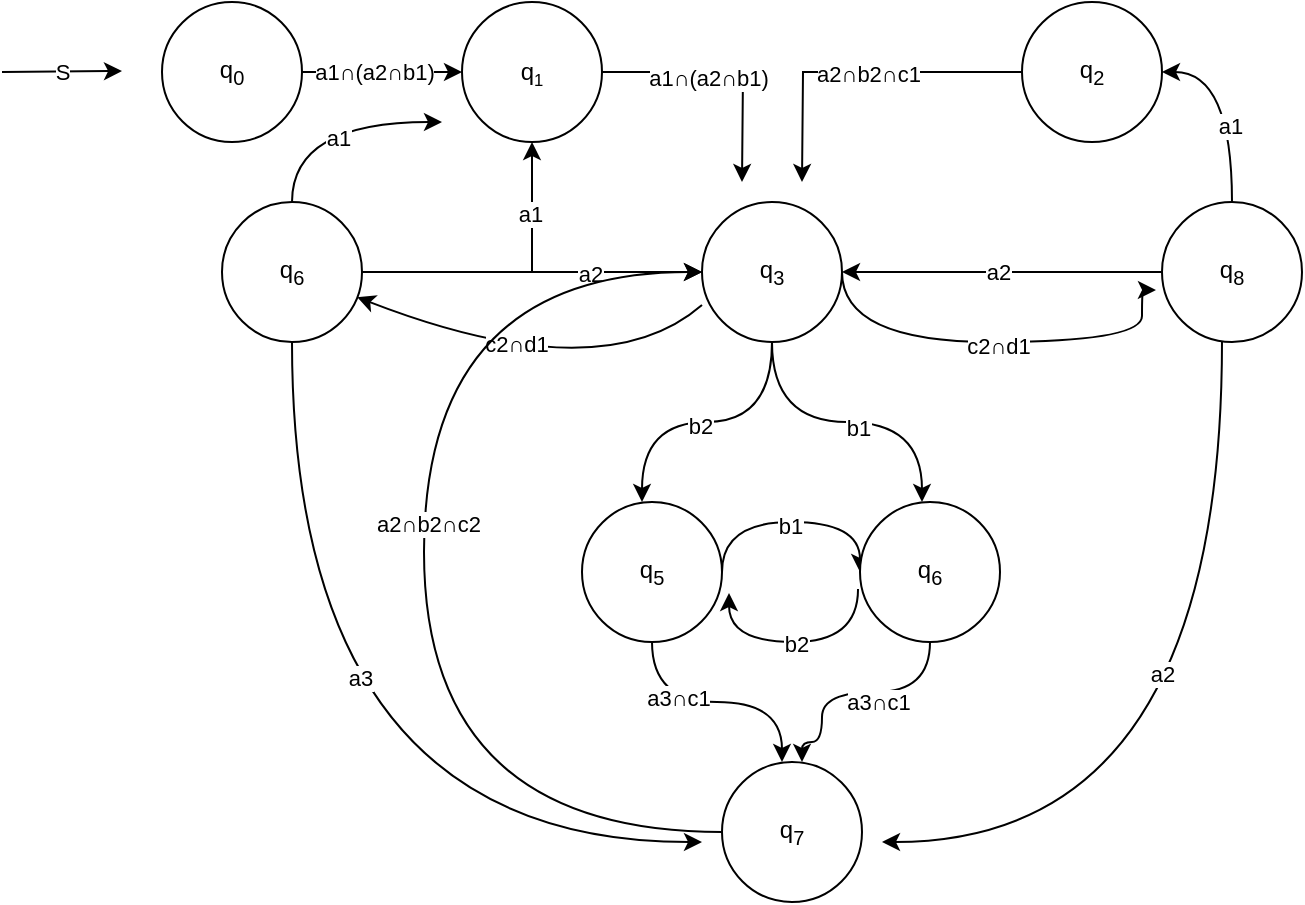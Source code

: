 <mxfile version="24.2.7" type="github">
  <diagram name="第 1 页" id="yigUMa5FMr82ng33Ixnq">
    <mxGraphModel dx="1829" dy="631" grid="1" gridSize="10" guides="1" tooltips="1" connect="1" arrows="1" fold="1" page="1" pageScale="1" pageWidth="827" pageHeight="1169" math="0" shadow="0">
      <root>
        <mxCell id="0" />
        <mxCell id="1" parent="0" />
        <mxCell id="i7xoNkSGH8t6gFRD0tp1-2" style="edgeStyle=orthogonalEdgeStyle;rounded=0;orthogonalLoop=1;jettySize=auto;html=1;" edge="1" parent="1" source="i7xoNkSGH8t6gFRD0tp1-1">
          <mxGeometry relative="1" as="geometry">
            <mxPoint x="320" y="150" as="targetPoint" />
          </mxGeometry>
        </mxCell>
        <mxCell id="i7xoNkSGH8t6gFRD0tp1-6" value="a1∩(a2∩b1)" style="edgeLabel;html=1;align=center;verticalAlign=middle;resizable=0;points=[];" vertex="1" connectable="0" parent="i7xoNkSGH8t6gFRD0tp1-2">
          <mxGeometry x="-0.171" y="-2" relative="1" as="geometry">
            <mxPoint x="1" y="1" as="offset" />
          </mxGeometry>
        </mxCell>
        <mxCell id="i7xoNkSGH8t6gFRD0tp1-1" value="q&lt;span style=&quot;font-size: 10px;&quot;&gt;&lt;sub&gt;1&lt;/sub&gt;&lt;/span&gt;" style="ellipse;whiteSpace=wrap;html=1;aspect=fixed;" vertex="1" parent="1">
          <mxGeometry x="180" y="60" width="70" height="70" as="geometry" />
        </mxCell>
        <mxCell id="i7xoNkSGH8t6gFRD0tp1-14" style="edgeStyle=orthogonalEdgeStyle;rounded=0;orthogonalLoop=1;jettySize=auto;html=1;" edge="1" parent="1" source="i7xoNkSGH8t6gFRD0tp1-12">
          <mxGeometry relative="1" as="geometry">
            <mxPoint x="350" y="150" as="targetPoint" />
          </mxGeometry>
        </mxCell>
        <mxCell id="i7xoNkSGH8t6gFRD0tp1-15" value="a2∩b2∩c1" style="edgeLabel;html=1;align=center;verticalAlign=middle;resizable=0;points=[];" vertex="1" connectable="0" parent="i7xoNkSGH8t6gFRD0tp1-14">
          <mxGeometry x="-0.051" y="1" relative="1" as="geometry">
            <mxPoint x="1" as="offset" />
          </mxGeometry>
        </mxCell>
        <mxCell id="i7xoNkSGH8t6gFRD0tp1-12" value="q&lt;sub&gt;2&lt;/sub&gt;" style="ellipse;whiteSpace=wrap;html=1;" vertex="1" parent="1">
          <mxGeometry x="460" y="60" width="70" height="70" as="geometry" />
        </mxCell>
        <mxCell id="i7xoNkSGH8t6gFRD0tp1-32" style="edgeStyle=orthogonalEdgeStyle;curved=1;rounded=0;orthogonalLoop=1;jettySize=auto;html=1;" edge="1" parent="1" source="i7xoNkSGH8t6gFRD0tp1-13">
          <mxGeometry relative="1" as="geometry">
            <mxPoint x="270" y="310" as="targetPoint" />
            <Array as="points">
              <mxPoint x="335" y="270" />
              <mxPoint x="270" y="270" />
              <mxPoint x="270" y="310" />
            </Array>
          </mxGeometry>
        </mxCell>
        <mxCell id="i7xoNkSGH8t6gFRD0tp1-38" value="b2" style="edgeLabel;html=1;align=center;verticalAlign=middle;resizable=0;points=[];" vertex="1" connectable="0" parent="i7xoNkSGH8t6gFRD0tp1-32">
          <mxGeometry x="0.069" y="2" relative="1" as="geometry">
            <mxPoint x="1" as="offset" />
          </mxGeometry>
        </mxCell>
        <mxCell id="i7xoNkSGH8t6gFRD0tp1-33" style="edgeStyle=orthogonalEdgeStyle;curved=1;rounded=0;orthogonalLoop=1;jettySize=auto;html=1;exitX=0.5;exitY=1;exitDx=0;exitDy=0;" edge="1" parent="1" source="i7xoNkSGH8t6gFRD0tp1-13">
          <mxGeometry relative="1" as="geometry">
            <mxPoint x="410" y="310" as="targetPoint" />
            <Array as="points">
              <mxPoint x="335" y="270" />
              <mxPoint x="410" y="270" />
              <mxPoint x="410" y="310" />
            </Array>
          </mxGeometry>
        </mxCell>
        <mxCell id="i7xoNkSGH8t6gFRD0tp1-39" value="b1" style="edgeLabel;html=1;align=center;verticalAlign=middle;resizable=0;points=[];" vertex="1" connectable="0" parent="i7xoNkSGH8t6gFRD0tp1-33">
          <mxGeometry x="0.052" y="-2" relative="1" as="geometry">
            <mxPoint x="1" y="1" as="offset" />
          </mxGeometry>
        </mxCell>
        <mxCell id="i7xoNkSGH8t6gFRD0tp1-61" style="edgeStyle=orthogonalEdgeStyle;curved=1;rounded=0;orthogonalLoop=1;jettySize=auto;html=1;exitX=1;exitY=0.5;exitDx=0;exitDy=0;entryX=-0.043;entryY=0.629;entryDx=0;entryDy=0;entryPerimeter=0;" edge="1" parent="1" source="i7xoNkSGH8t6gFRD0tp1-13" target="i7xoNkSGH8t6gFRD0tp1-56">
          <mxGeometry relative="1" as="geometry">
            <mxPoint x="520" y="210" as="targetPoint" />
            <mxPoint x="380" y="200" as="sourcePoint" />
            <Array as="points">
              <mxPoint x="370" y="230" />
              <mxPoint x="520" y="230" />
              <mxPoint x="520" y="204" />
            </Array>
          </mxGeometry>
        </mxCell>
        <mxCell id="i7xoNkSGH8t6gFRD0tp1-62" value="c2∩d1" style="edgeLabel;html=1;align=center;verticalAlign=middle;resizable=0;points=[];" vertex="1" connectable="0" parent="i7xoNkSGH8t6gFRD0tp1-61">
          <mxGeometry x="0.032" y="-1" relative="1" as="geometry">
            <mxPoint y="1" as="offset" />
          </mxGeometry>
        </mxCell>
        <mxCell id="i7xoNkSGH8t6gFRD0tp1-13" value="q&lt;sub&gt;3&lt;/sub&gt;" style="ellipse;whiteSpace=wrap;html=1;" vertex="1" parent="1">
          <mxGeometry x="300" y="160" width="70" height="70" as="geometry" />
        </mxCell>
        <mxCell id="i7xoNkSGH8t6gFRD0tp1-19" style="edgeStyle=orthogonalEdgeStyle;rounded=0;orthogonalLoop=1;jettySize=auto;html=1;entryX=0.5;entryY=1;entryDx=0;entryDy=0;" edge="1" parent="1" source="i7xoNkSGH8t6gFRD0tp1-16" target="i7xoNkSGH8t6gFRD0tp1-1">
          <mxGeometry relative="1" as="geometry" />
        </mxCell>
        <mxCell id="i7xoNkSGH8t6gFRD0tp1-23" value="a1" style="edgeLabel;html=1;align=center;verticalAlign=middle;resizable=0;points=[];" vertex="1" connectable="0" parent="i7xoNkSGH8t6gFRD0tp1-19">
          <mxGeometry x="0.54" y="2" relative="1" as="geometry">
            <mxPoint x="1" y="1" as="offset" />
          </mxGeometry>
        </mxCell>
        <mxCell id="i7xoNkSGH8t6gFRD0tp1-22" style="edgeStyle=orthogonalEdgeStyle;rounded=0;orthogonalLoop=1;jettySize=auto;html=1;" edge="1" parent="1" source="i7xoNkSGH8t6gFRD0tp1-16" target="i7xoNkSGH8t6gFRD0tp1-13">
          <mxGeometry relative="1" as="geometry" />
        </mxCell>
        <mxCell id="i7xoNkSGH8t6gFRD0tp1-24" value="a2" style="edgeLabel;html=1;align=center;verticalAlign=middle;resizable=0;points=[];" vertex="1" connectable="0" parent="i7xoNkSGH8t6gFRD0tp1-22">
          <mxGeometry x="0.335" relative="1" as="geometry">
            <mxPoint y="1" as="offset" />
          </mxGeometry>
        </mxCell>
        <mxCell id="i7xoNkSGH8t6gFRD0tp1-65" style="edgeStyle=orthogonalEdgeStyle;curved=1;rounded=0;orthogonalLoop=1;jettySize=auto;html=1;" edge="1" parent="1" source="i7xoNkSGH8t6gFRD0tp1-16">
          <mxGeometry relative="1" as="geometry">
            <mxPoint x="170" y="120" as="targetPoint" />
            <Array as="points">
              <mxPoint x="95" y="120" />
            </Array>
          </mxGeometry>
        </mxCell>
        <mxCell id="i7xoNkSGH8t6gFRD0tp1-66" value="a1" style="edgeLabel;html=1;align=center;verticalAlign=middle;resizable=0;points=[];" vertex="1" connectable="0" parent="i7xoNkSGH8t6gFRD0tp1-65">
          <mxGeometry x="0.087" y="-7" relative="1" as="geometry">
            <mxPoint y="1" as="offset" />
          </mxGeometry>
        </mxCell>
        <mxCell id="i7xoNkSGH8t6gFRD0tp1-67" style="edgeStyle=orthogonalEdgeStyle;curved=1;rounded=0;orthogonalLoop=1;jettySize=auto;html=1;" edge="1" parent="1" source="i7xoNkSGH8t6gFRD0tp1-16">
          <mxGeometry relative="1" as="geometry">
            <mxPoint x="300" y="480" as="targetPoint" />
            <Array as="points">
              <mxPoint x="95" y="480" />
            </Array>
          </mxGeometry>
        </mxCell>
        <mxCell id="i7xoNkSGH8t6gFRD0tp1-68" value="a3" style="edgeLabel;html=1;align=center;verticalAlign=middle;resizable=0;points=[];" vertex="1" connectable="0" parent="i7xoNkSGH8t6gFRD0tp1-67">
          <mxGeometry x="-0.264" y="34" relative="1" as="geometry">
            <mxPoint as="offset" />
          </mxGeometry>
        </mxCell>
        <mxCell id="i7xoNkSGH8t6gFRD0tp1-16" value="q&lt;sub&gt;6&lt;/sub&gt;" style="ellipse;whiteSpace=wrap;html=1;" vertex="1" parent="1">
          <mxGeometry x="60" y="160" width="70" height="70" as="geometry" />
        </mxCell>
        <mxCell id="i7xoNkSGH8t6gFRD0tp1-30" value="" style="curved=1;endArrow=classic;html=1;rounded=0;exitX=0;exitY=0.736;exitDx=0;exitDy=0;exitPerimeter=0;" edge="1" parent="1" source="i7xoNkSGH8t6gFRD0tp1-13" target="i7xoNkSGH8t6gFRD0tp1-16">
          <mxGeometry width="50" height="50" relative="1" as="geometry">
            <mxPoint x="140" y="235" as="sourcePoint" />
            <mxPoint x="300" y="220" as="targetPoint" />
            <Array as="points">
              <mxPoint x="250" y="255" />
            </Array>
          </mxGeometry>
        </mxCell>
        <mxCell id="i7xoNkSGH8t6gFRD0tp1-31" value="c2∩d1" style="edgeLabel;html=1;align=center;verticalAlign=middle;resizable=0;points=[];" vertex="1" connectable="0" parent="i7xoNkSGH8t6gFRD0tp1-30">
          <mxGeometry x="0.172" y="-7" relative="1" as="geometry">
            <mxPoint as="offset" />
          </mxGeometry>
        </mxCell>
        <mxCell id="i7xoNkSGH8t6gFRD0tp1-37" value="" style="edgeStyle=orthogonalEdgeStyle;curved=1;rounded=0;orthogonalLoop=1;jettySize=auto;html=1;exitX=1;exitY=0.5;exitDx=0;exitDy=0;entryX=0;entryY=0.5;entryDx=0;entryDy=0;" edge="1" parent="1" source="i7xoNkSGH8t6gFRD0tp1-34" target="i7xoNkSGH8t6gFRD0tp1-36">
          <mxGeometry relative="1" as="geometry">
            <Array as="points">
              <mxPoint x="310" y="320" />
              <mxPoint x="379" y="320" />
            </Array>
          </mxGeometry>
        </mxCell>
        <mxCell id="i7xoNkSGH8t6gFRD0tp1-43" value="b1" style="edgeLabel;html=1;align=center;verticalAlign=middle;resizable=0;points=[];" vertex="1" connectable="0" parent="i7xoNkSGH8t6gFRD0tp1-37">
          <mxGeometry x="-0.017" y="-1" relative="1" as="geometry">
            <mxPoint y="1" as="offset" />
          </mxGeometry>
        </mxCell>
        <mxCell id="i7xoNkSGH8t6gFRD0tp1-51" style="edgeStyle=orthogonalEdgeStyle;curved=1;rounded=0;orthogonalLoop=1;jettySize=auto;html=1;" edge="1" parent="1" source="i7xoNkSGH8t6gFRD0tp1-34">
          <mxGeometry relative="1" as="geometry">
            <mxPoint x="340" y="440" as="targetPoint" />
            <Array as="points">
              <mxPoint x="275" y="410" />
              <mxPoint x="340" y="410" />
              <mxPoint x="340" y="440" />
            </Array>
          </mxGeometry>
        </mxCell>
        <mxCell id="i7xoNkSGH8t6gFRD0tp1-53" value="a3∩c1" style="edgeLabel;html=1;align=center;verticalAlign=middle;resizable=0;points=[];" vertex="1" connectable="0" parent="i7xoNkSGH8t6gFRD0tp1-51">
          <mxGeometry x="-0.336" y="3" relative="1" as="geometry">
            <mxPoint x="1" y="1" as="offset" />
          </mxGeometry>
        </mxCell>
        <mxCell id="i7xoNkSGH8t6gFRD0tp1-34" value="q&lt;sub&gt;5&lt;/sub&gt;" style="ellipse;whiteSpace=wrap;html=1;" vertex="1" parent="1">
          <mxGeometry x="240" y="310" width="70" height="70" as="geometry" />
        </mxCell>
        <mxCell id="i7xoNkSGH8t6gFRD0tp1-41" style="edgeStyle=orthogonalEdgeStyle;curved=1;rounded=0;orthogonalLoop=1;jettySize=auto;html=1;entryX=1.05;entryY=0.65;entryDx=0;entryDy=0;entryPerimeter=0;exitX=-0.014;exitY=0.621;exitDx=0;exitDy=0;exitPerimeter=0;" edge="1" parent="1" source="i7xoNkSGH8t6gFRD0tp1-36" target="i7xoNkSGH8t6gFRD0tp1-34">
          <mxGeometry relative="1" as="geometry">
            <mxPoint x="310" y="400" as="targetPoint" />
            <Array as="points">
              <mxPoint x="378" y="380" />
              <mxPoint x="314" y="380" />
            </Array>
          </mxGeometry>
        </mxCell>
        <mxCell id="i7xoNkSGH8t6gFRD0tp1-42" value="b2" style="edgeLabel;html=1;align=center;verticalAlign=middle;resizable=0;points=[];" vertex="1" connectable="0" parent="i7xoNkSGH8t6gFRD0tp1-41">
          <mxGeometry x="0.005" y="1" relative="1" as="geometry">
            <mxPoint as="offset" />
          </mxGeometry>
        </mxCell>
        <mxCell id="i7xoNkSGH8t6gFRD0tp1-52" style="edgeStyle=orthogonalEdgeStyle;curved=1;rounded=0;orthogonalLoop=1;jettySize=auto;html=1;" edge="1" parent="1" source="i7xoNkSGH8t6gFRD0tp1-36">
          <mxGeometry relative="1" as="geometry">
            <mxPoint x="350" y="440" as="targetPoint" />
            <Array as="points">
              <mxPoint x="414" y="405" />
              <mxPoint x="360" y="405" />
              <mxPoint x="360" y="430" />
              <mxPoint x="350" y="430" />
            </Array>
          </mxGeometry>
        </mxCell>
        <mxCell id="i7xoNkSGH8t6gFRD0tp1-54" value="a3∩c1" style="edgeLabel;html=1;align=center;verticalAlign=middle;resizable=0;points=[];" vertex="1" connectable="0" parent="i7xoNkSGH8t6gFRD0tp1-52">
          <mxGeometry x="-0.169" y="5" relative="1" as="geometry">
            <mxPoint as="offset" />
          </mxGeometry>
        </mxCell>
        <mxCell id="i7xoNkSGH8t6gFRD0tp1-36" value="q&lt;sub&gt;6&lt;/sub&gt;" style="ellipse;whiteSpace=wrap;html=1;" vertex="1" parent="1">
          <mxGeometry x="379" y="310" width="70" height="70" as="geometry" />
        </mxCell>
        <mxCell id="i7xoNkSGH8t6gFRD0tp1-46" style="edgeStyle=orthogonalEdgeStyle;curved=1;rounded=0;orthogonalLoop=1;jettySize=auto;html=1;entryX=0;entryY=0.5;entryDx=0;entryDy=0;" edge="1" parent="1" source="i7xoNkSGH8t6gFRD0tp1-44" target="i7xoNkSGH8t6gFRD0tp1-1">
          <mxGeometry relative="1" as="geometry" />
        </mxCell>
        <mxCell id="i7xoNkSGH8t6gFRD0tp1-49" value="a1∩(a2∩b1)" style="edgeLabel;html=1;align=center;verticalAlign=middle;resizable=0;points=[];" vertex="1" connectable="0" parent="i7xoNkSGH8t6gFRD0tp1-46">
          <mxGeometry x="-0.1" y="1" relative="1" as="geometry">
            <mxPoint y="1" as="offset" />
          </mxGeometry>
        </mxCell>
        <mxCell id="i7xoNkSGH8t6gFRD0tp1-44" value="q&lt;sub&gt;0&lt;/sub&gt;" style="ellipse;whiteSpace=wrap;html=1;" vertex="1" parent="1">
          <mxGeometry x="30" y="60" width="70" height="70" as="geometry" />
        </mxCell>
        <mxCell id="i7xoNkSGH8t6gFRD0tp1-45" value="S" style="edgeStyle=none;orthogonalLoop=1;jettySize=auto;html=1;rounded=0;curved=1;" edge="1" parent="1">
          <mxGeometry width="100" relative="1" as="geometry">
            <mxPoint x="-50" y="95" as="sourcePoint" />
            <mxPoint x="10" y="94.5" as="targetPoint" />
            <Array as="points" />
          </mxGeometry>
        </mxCell>
        <mxCell id="i7xoNkSGH8t6gFRD0tp1-69" style="edgeStyle=orthogonalEdgeStyle;curved=1;rounded=0;orthogonalLoop=1;jettySize=auto;html=1;" edge="1" parent="1" source="i7xoNkSGH8t6gFRD0tp1-55" target="i7xoNkSGH8t6gFRD0tp1-13">
          <mxGeometry relative="1" as="geometry">
            <mxPoint x="160" y="260" as="targetPoint" />
            <Array as="points">
              <mxPoint x="161" y="475" />
              <mxPoint x="161" y="195" />
            </Array>
          </mxGeometry>
        </mxCell>
        <mxCell id="i7xoNkSGH8t6gFRD0tp1-71" value="a2∩b2∩c2" style="edgeLabel;html=1;align=center;verticalAlign=middle;resizable=0;points=[];" vertex="1" connectable="0" parent="i7xoNkSGH8t6gFRD0tp1-69">
          <mxGeometry x="0.072" y="-1" relative="1" as="geometry">
            <mxPoint x="1" y="1" as="offset" />
          </mxGeometry>
        </mxCell>
        <mxCell id="i7xoNkSGH8t6gFRD0tp1-55" value="q&lt;sub&gt;7&lt;/sub&gt;" style="ellipse;whiteSpace=wrap;html=1;" vertex="1" parent="1">
          <mxGeometry x="310" y="440" width="70" height="70" as="geometry" />
        </mxCell>
        <mxCell id="i7xoNkSGH8t6gFRD0tp1-57" style="edgeStyle=orthogonalEdgeStyle;curved=1;rounded=0;orthogonalLoop=1;jettySize=auto;html=1;entryX=1;entryY=0.5;entryDx=0;entryDy=0;" edge="1" parent="1" source="i7xoNkSGH8t6gFRD0tp1-56" target="i7xoNkSGH8t6gFRD0tp1-13">
          <mxGeometry relative="1" as="geometry" />
        </mxCell>
        <mxCell id="i7xoNkSGH8t6gFRD0tp1-58" value="a2" style="edgeLabel;html=1;align=center;verticalAlign=middle;resizable=0;points=[];" vertex="1" connectable="0" parent="i7xoNkSGH8t6gFRD0tp1-57">
          <mxGeometry x="0.044" relative="1" as="geometry">
            <mxPoint x="1" as="offset" />
          </mxGeometry>
        </mxCell>
        <mxCell id="i7xoNkSGH8t6gFRD0tp1-59" style="edgeStyle=orthogonalEdgeStyle;curved=1;rounded=0;orthogonalLoop=1;jettySize=auto;html=1;entryX=1;entryY=0.5;entryDx=0;entryDy=0;" edge="1" parent="1" source="i7xoNkSGH8t6gFRD0tp1-56" target="i7xoNkSGH8t6gFRD0tp1-12">
          <mxGeometry relative="1" as="geometry" />
        </mxCell>
        <mxCell id="i7xoNkSGH8t6gFRD0tp1-60" value="a1" style="edgeLabel;html=1;align=center;verticalAlign=middle;resizable=0;points=[];" vertex="1" connectable="0" parent="i7xoNkSGH8t6gFRD0tp1-59">
          <mxGeometry x="-0.21" y="2" relative="1" as="geometry">
            <mxPoint x="1" y="1" as="offset" />
          </mxGeometry>
        </mxCell>
        <mxCell id="i7xoNkSGH8t6gFRD0tp1-63" style="edgeStyle=orthogonalEdgeStyle;curved=1;rounded=0;orthogonalLoop=1;jettySize=auto;html=1;" edge="1" parent="1" source="i7xoNkSGH8t6gFRD0tp1-56">
          <mxGeometry relative="1" as="geometry">
            <mxPoint x="390" y="480" as="targetPoint" />
            <Array as="points">
              <mxPoint x="560" y="480" />
            </Array>
          </mxGeometry>
        </mxCell>
        <mxCell id="i7xoNkSGH8t6gFRD0tp1-64" value="a2" style="edgeLabel;html=1;align=center;verticalAlign=middle;resizable=0;points=[];" vertex="1" connectable="0" parent="i7xoNkSGH8t6gFRD0tp1-63">
          <mxGeometry x="-0.211" y="-30" relative="1" as="geometry">
            <mxPoint as="offset" />
          </mxGeometry>
        </mxCell>
        <mxCell id="i7xoNkSGH8t6gFRD0tp1-56" value="q&lt;sub&gt;8&lt;/sub&gt;" style="ellipse;whiteSpace=wrap;html=1;" vertex="1" parent="1">
          <mxGeometry x="530" y="160" width="70" height="70" as="geometry" />
        </mxCell>
      </root>
    </mxGraphModel>
  </diagram>
</mxfile>
